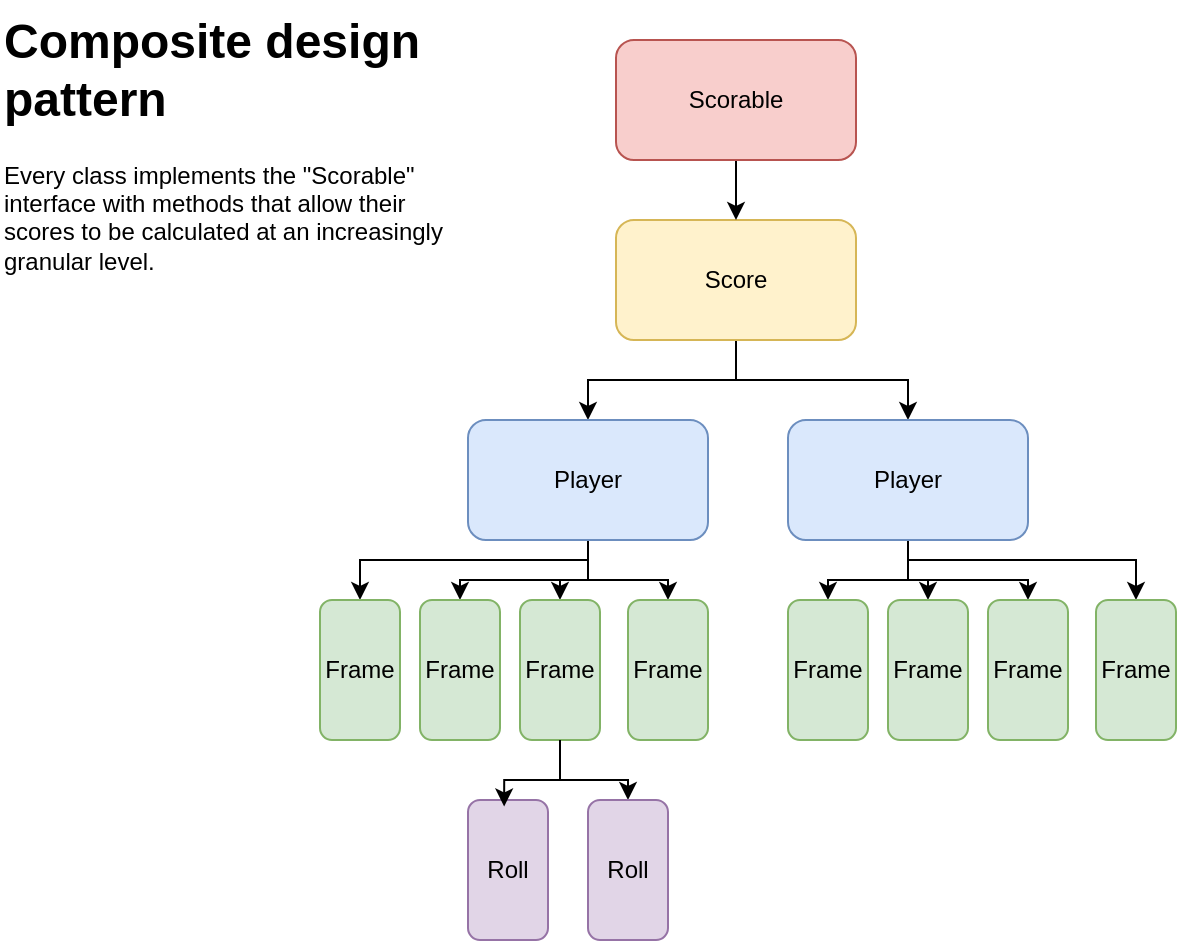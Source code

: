 <mxfile version="26.0.6">
  <diagram name="Página-1" id="782GMdQOQL-iKLCWjUjy">
    <mxGraphModel dx="1050" dy="591" grid="1" gridSize="10" guides="1" tooltips="1" connect="1" arrows="1" fold="1" page="1" pageScale="1" pageWidth="827" pageHeight="1169" math="0" shadow="0">
      <root>
        <mxCell id="0" />
        <mxCell id="1" parent="0" />
        <mxCell id="gWOZPbGBoViHKmuhaCXJ-14" style="edgeStyle=orthogonalEdgeStyle;rounded=0;orthogonalLoop=1;jettySize=auto;html=1;" edge="1" parent="1" source="gWOZPbGBoViHKmuhaCXJ-1" target="gWOZPbGBoViHKmuhaCXJ-2">
          <mxGeometry relative="1" as="geometry" />
        </mxCell>
        <mxCell id="gWOZPbGBoViHKmuhaCXJ-15" style="edgeStyle=orthogonalEdgeStyle;rounded=0;orthogonalLoop=1;jettySize=auto;html=1;" edge="1" parent="1" source="gWOZPbGBoViHKmuhaCXJ-1" target="gWOZPbGBoViHKmuhaCXJ-3">
          <mxGeometry relative="1" as="geometry" />
        </mxCell>
        <mxCell id="gWOZPbGBoViHKmuhaCXJ-1" value="Score" style="rounded=1;whiteSpace=wrap;html=1;fillColor=#fff2cc;strokeColor=#d6b656;" vertex="1" parent="1">
          <mxGeometry x="348" y="230" width="120" height="60" as="geometry" />
        </mxCell>
        <mxCell id="gWOZPbGBoViHKmuhaCXJ-17" style="edgeStyle=orthogonalEdgeStyle;rounded=0;orthogonalLoop=1;jettySize=auto;html=1;entryX=0.5;entryY=0;entryDx=0;entryDy=0;" edge="1" parent="1" source="gWOZPbGBoViHKmuhaCXJ-2" target="gWOZPbGBoViHKmuhaCXJ-4">
          <mxGeometry relative="1" as="geometry">
            <Array as="points">
              <mxPoint x="334" y="400" />
              <mxPoint x="220" y="400" />
            </Array>
          </mxGeometry>
        </mxCell>
        <mxCell id="gWOZPbGBoViHKmuhaCXJ-18" style="edgeStyle=orthogonalEdgeStyle;rounded=0;orthogonalLoop=1;jettySize=auto;html=1;entryX=0.5;entryY=0;entryDx=0;entryDy=0;" edge="1" parent="1" source="gWOZPbGBoViHKmuhaCXJ-2" target="gWOZPbGBoViHKmuhaCXJ-5">
          <mxGeometry relative="1" as="geometry" />
        </mxCell>
        <mxCell id="gWOZPbGBoViHKmuhaCXJ-19" style="edgeStyle=orthogonalEdgeStyle;rounded=0;orthogonalLoop=1;jettySize=auto;html=1;" edge="1" parent="1" source="gWOZPbGBoViHKmuhaCXJ-2" target="gWOZPbGBoViHKmuhaCXJ-6">
          <mxGeometry relative="1" as="geometry" />
        </mxCell>
        <mxCell id="gWOZPbGBoViHKmuhaCXJ-20" style="edgeStyle=orthogonalEdgeStyle;rounded=0;orthogonalLoop=1;jettySize=auto;html=1;entryX=0.5;entryY=0;entryDx=0;entryDy=0;" edge="1" parent="1" source="gWOZPbGBoViHKmuhaCXJ-2" target="gWOZPbGBoViHKmuhaCXJ-7">
          <mxGeometry relative="1" as="geometry" />
        </mxCell>
        <mxCell id="gWOZPbGBoViHKmuhaCXJ-2" value="Player" style="rounded=1;whiteSpace=wrap;html=1;fillColor=#dae8fc;strokeColor=#6c8ebf;" vertex="1" parent="1">
          <mxGeometry x="274" y="330" width="120" height="60" as="geometry" />
        </mxCell>
        <mxCell id="gWOZPbGBoViHKmuhaCXJ-21" style="edgeStyle=orthogonalEdgeStyle;rounded=0;orthogonalLoop=1;jettySize=auto;html=1;" edge="1" parent="1" source="gWOZPbGBoViHKmuhaCXJ-3" target="gWOZPbGBoViHKmuhaCXJ-11">
          <mxGeometry relative="1" as="geometry">
            <Array as="points">
              <mxPoint x="494" y="400" />
              <mxPoint x="608" y="400" />
            </Array>
          </mxGeometry>
        </mxCell>
        <mxCell id="gWOZPbGBoViHKmuhaCXJ-22" style="edgeStyle=orthogonalEdgeStyle;rounded=0;orthogonalLoop=1;jettySize=auto;html=1;entryX=0.5;entryY=0;entryDx=0;entryDy=0;" edge="1" parent="1" source="gWOZPbGBoViHKmuhaCXJ-3" target="gWOZPbGBoViHKmuhaCXJ-10">
          <mxGeometry relative="1" as="geometry" />
        </mxCell>
        <mxCell id="gWOZPbGBoViHKmuhaCXJ-23" style="edgeStyle=orthogonalEdgeStyle;rounded=0;orthogonalLoop=1;jettySize=auto;html=1;entryX=0.5;entryY=0;entryDx=0;entryDy=0;" edge="1" parent="1" source="gWOZPbGBoViHKmuhaCXJ-3" target="gWOZPbGBoViHKmuhaCXJ-9">
          <mxGeometry relative="1" as="geometry" />
        </mxCell>
        <mxCell id="gWOZPbGBoViHKmuhaCXJ-24" style="edgeStyle=orthogonalEdgeStyle;rounded=0;orthogonalLoop=1;jettySize=auto;html=1;entryX=0.5;entryY=0;entryDx=0;entryDy=0;" edge="1" parent="1" source="gWOZPbGBoViHKmuhaCXJ-3" target="gWOZPbGBoViHKmuhaCXJ-8">
          <mxGeometry relative="1" as="geometry" />
        </mxCell>
        <mxCell id="gWOZPbGBoViHKmuhaCXJ-3" value="Player" style="rounded=1;whiteSpace=wrap;html=1;fillColor=#dae8fc;strokeColor=#6c8ebf;" vertex="1" parent="1">
          <mxGeometry x="434" y="330" width="120" height="60" as="geometry" />
        </mxCell>
        <mxCell id="gWOZPbGBoViHKmuhaCXJ-4" value="Frame" style="rounded=1;whiteSpace=wrap;html=1;fillColor=#d5e8d4;strokeColor=#82b366;" vertex="1" parent="1">
          <mxGeometry x="200" y="420" width="40" height="70" as="geometry" />
        </mxCell>
        <mxCell id="gWOZPbGBoViHKmuhaCXJ-5" value="Frame" style="rounded=1;whiteSpace=wrap;html=1;fillColor=#d5e8d4;strokeColor=#82b366;" vertex="1" parent="1">
          <mxGeometry x="250" y="420" width="40" height="70" as="geometry" />
        </mxCell>
        <mxCell id="gWOZPbGBoViHKmuhaCXJ-26" style="edgeStyle=orthogonalEdgeStyle;rounded=0;orthogonalLoop=1;jettySize=auto;html=1;" edge="1" parent="1" source="gWOZPbGBoViHKmuhaCXJ-6" target="gWOZPbGBoViHKmuhaCXJ-13">
          <mxGeometry relative="1" as="geometry" />
        </mxCell>
        <mxCell id="gWOZPbGBoViHKmuhaCXJ-6" value="Frame" style="rounded=1;whiteSpace=wrap;html=1;fillColor=#d5e8d4;strokeColor=#82b366;" vertex="1" parent="1">
          <mxGeometry x="300" y="420" width="40" height="70" as="geometry" />
        </mxCell>
        <mxCell id="gWOZPbGBoViHKmuhaCXJ-7" value="Frame" style="rounded=1;whiteSpace=wrap;html=1;fillColor=#d5e8d4;strokeColor=#82b366;" vertex="1" parent="1">
          <mxGeometry x="354" y="420" width="40" height="70" as="geometry" />
        </mxCell>
        <mxCell id="gWOZPbGBoViHKmuhaCXJ-8" value="Frame" style="rounded=1;whiteSpace=wrap;html=1;fillColor=#d5e8d4;strokeColor=#82b366;" vertex="1" parent="1">
          <mxGeometry x="434" y="420" width="40" height="70" as="geometry" />
        </mxCell>
        <mxCell id="gWOZPbGBoViHKmuhaCXJ-9" value="Frame" style="rounded=1;whiteSpace=wrap;html=1;fillColor=#d5e8d4;strokeColor=#82b366;" vertex="1" parent="1">
          <mxGeometry x="484" y="420" width="40" height="70" as="geometry" />
        </mxCell>
        <mxCell id="gWOZPbGBoViHKmuhaCXJ-10" value="Frame" style="rounded=1;whiteSpace=wrap;html=1;fillColor=#d5e8d4;strokeColor=#82b366;" vertex="1" parent="1">
          <mxGeometry x="534" y="420" width="40" height="70" as="geometry" />
        </mxCell>
        <mxCell id="gWOZPbGBoViHKmuhaCXJ-11" value="Frame" style="rounded=1;whiteSpace=wrap;html=1;fillColor=#d5e8d4;strokeColor=#82b366;" vertex="1" parent="1">
          <mxGeometry x="588" y="420" width="40" height="70" as="geometry" />
        </mxCell>
        <mxCell id="gWOZPbGBoViHKmuhaCXJ-12" value="Roll" style="rounded=1;whiteSpace=wrap;html=1;fillColor=#e1d5e7;strokeColor=#9673a6;" vertex="1" parent="1">
          <mxGeometry x="274" y="520" width="40" height="70" as="geometry" />
        </mxCell>
        <mxCell id="gWOZPbGBoViHKmuhaCXJ-13" value="Roll" style="rounded=1;whiteSpace=wrap;html=1;fillColor=#e1d5e7;strokeColor=#9673a6;" vertex="1" parent="1">
          <mxGeometry x="334" y="520" width="40" height="70" as="geometry" />
        </mxCell>
        <mxCell id="gWOZPbGBoViHKmuhaCXJ-25" style="edgeStyle=orthogonalEdgeStyle;rounded=0;orthogonalLoop=1;jettySize=auto;html=1;entryX=0.452;entryY=0.046;entryDx=0;entryDy=0;entryPerimeter=0;" edge="1" parent="1" source="gWOZPbGBoViHKmuhaCXJ-6" target="gWOZPbGBoViHKmuhaCXJ-12">
          <mxGeometry relative="1" as="geometry" />
        </mxCell>
        <mxCell id="gWOZPbGBoViHKmuhaCXJ-29" value="&lt;h1 style=&quot;margin-top: 0px;&quot;&gt;&lt;font style=&quot;font-size: 24px;&quot;&gt;Composite design pattern&lt;/font&gt;&lt;/h1&gt;&lt;div&gt;&lt;font style=&quot;font-size: 12px;&quot;&gt;Every class implements the &quot;Scorable&quot; interface with methods that allow their scores to be calculated at an increasingly granular level.&lt;/font&gt;&lt;/div&gt;" style="text;html=1;whiteSpace=wrap;overflow=hidden;rounded=0;" vertex="1" parent="1">
          <mxGeometry x="40" y="120" width="224" height="160" as="geometry" />
        </mxCell>
        <mxCell id="gWOZPbGBoViHKmuhaCXJ-31" value="" style="edgeStyle=orthogonalEdgeStyle;rounded=0;orthogonalLoop=1;jettySize=auto;html=1;" edge="1" parent="1" source="gWOZPbGBoViHKmuhaCXJ-30" target="gWOZPbGBoViHKmuhaCXJ-1">
          <mxGeometry relative="1" as="geometry" />
        </mxCell>
        <mxCell id="gWOZPbGBoViHKmuhaCXJ-30" value="Scorable" style="rounded=1;whiteSpace=wrap;html=1;fillColor=#f8cecc;strokeColor=#b85450;" vertex="1" parent="1">
          <mxGeometry x="348" y="140" width="120" height="60" as="geometry" />
        </mxCell>
      </root>
    </mxGraphModel>
  </diagram>
</mxfile>

